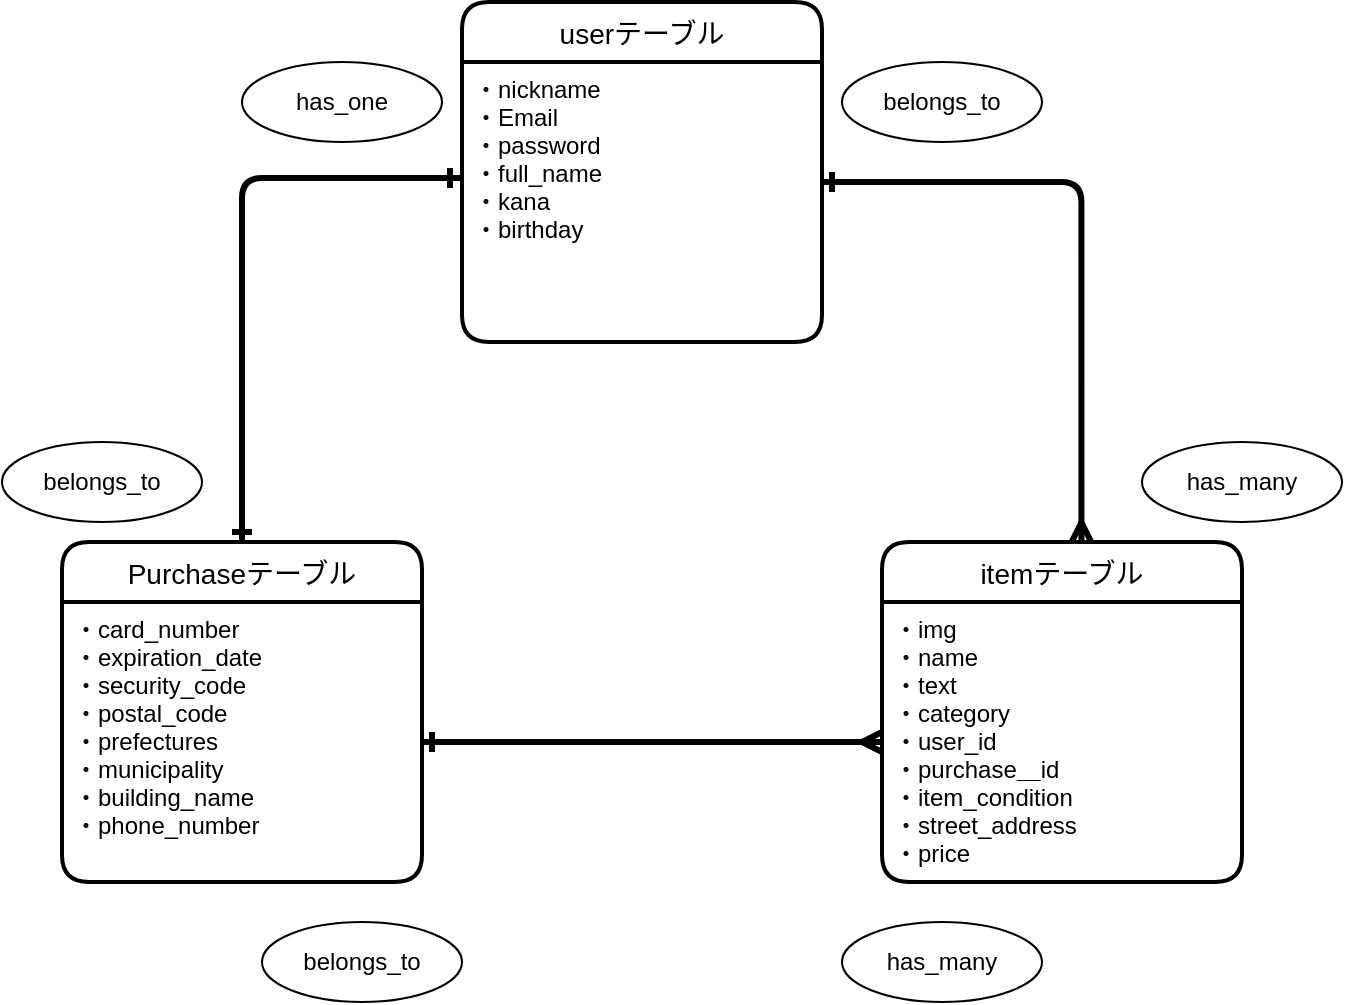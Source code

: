 <mxfile>
    <diagram id="G-xYoj63LwW6w8_Vzsyx" name="ページ1">
        <mxGraphModel dx="1299" dy="912" grid="1" gridSize="10" guides="1" tooltips="1" connect="1" arrows="1" fold="1" page="1" pageScale="1" pageWidth="827" pageHeight="1169" math="0" shadow="0">
            <root>
                <mxCell id="0"/>
                <mxCell id="1" parent="0"/>
                <mxCell id="49" value="itemテーブル" style="swimlane;childLayout=stackLayout;horizontal=1;startSize=30;horizontalStack=0;rounded=1;fontSize=14;fontStyle=0;strokeWidth=2;resizeParent=0;resizeLast=1;shadow=0;dashed=0;align=center;" parent="1" vertex="1">
                    <mxGeometry x="580" y="500" width="180" height="170" as="geometry"/>
                </mxCell>
                <mxCell id="50" value="・img&#10;・name&#10;・text&#10;・category&#10;・user_id&#10;・purchase＿id&#10;・item_condition&#10;・street_address&#10;・price" style="align=left;strokeColor=none;fillColor=none;spacingLeft=4;fontSize=12;verticalAlign=top;resizable=0;rotatable=0;part=1;" parent="49" vertex="1">
                    <mxGeometry y="30" width="180" height="140" as="geometry"/>
                </mxCell>
                <mxCell id="73" style="edgeStyle=orthogonalEdgeStyle;rounded=1;jumpSize=6;orthogonalLoop=1;jettySize=auto;html=1;endArrow=ERone;endFill=0;strokeWidth=3;startArrow=ERone;startFill=0;" parent="1" source="51" edge="1">
                    <mxGeometry relative="1" as="geometry">
                        <mxPoint x="369" y="318" as="targetPoint"/>
                        <Array as="points">
                            <mxPoint x="260" y="318"/>
                        </Array>
                    </mxGeometry>
                </mxCell>
                <mxCell id="51" value="Purchaseテーブル" style="swimlane;childLayout=stackLayout;horizontal=1;startSize=30;horizontalStack=0;rounded=1;fontSize=14;fontStyle=0;strokeWidth=2;resizeParent=0;resizeLast=1;shadow=0;dashed=0;align=center;" parent="1" vertex="1">
                    <mxGeometry x="170" y="500" width="180" height="170" as="geometry"/>
                </mxCell>
                <mxCell id="52" value="・card_number&#10;・expiration_date&#10;・security_code&#10;・postal_code&#10;・prefectures&#10;・municipality&#10;・building_name&#10;・phone_number" style="align=left;strokeColor=none;fillColor=none;spacingLeft=4;fontSize=12;verticalAlign=top;resizable=0;rotatable=0;part=1;" parent="51" vertex="1">
                    <mxGeometry y="30" width="180" height="140" as="geometry"/>
                </mxCell>
                <mxCell id="53" value="userテーブル" style="swimlane;childLayout=stackLayout;horizontal=1;startSize=30;horizontalStack=0;rounded=1;fontSize=14;fontStyle=0;strokeWidth=2;resizeParent=0;resizeLast=1;shadow=0;dashed=0;align=center;" parent="1" vertex="1">
                    <mxGeometry x="370" y="230" width="180" height="170" as="geometry"/>
                </mxCell>
                <mxCell id="54" value="・nickname&#10;・Email&#10;・password&#10;・full_name&#10;・kana&#10;・birthday" style="align=left;strokeColor=none;fillColor=none;spacingLeft=4;fontSize=12;verticalAlign=top;resizable=0;rotatable=0;part=1;" parent="53" vertex="1">
                    <mxGeometry y="30" width="180" height="140" as="geometry"/>
                </mxCell>
                <mxCell id="69" style="edgeStyle=orthogonalEdgeStyle;rounded=1;jumpSize=6;orthogonalLoop=1;jettySize=auto;html=1;endArrow=ERmany;endFill=0;strokeWidth=3;entryX=0.554;entryY=0.001;entryDx=0;entryDy=0;entryPerimeter=0;startArrow=ERone;startFill=0;" parent="1" source="54" target="49" edge="1">
                    <mxGeometry relative="1" as="geometry">
                        <mxPoint x="680" y="495" as="targetPoint"/>
                        <Array as="points">
                            <mxPoint x="680" y="320"/>
                        </Array>
                    </mxGeometry>
                </mxCell>
                <mxCell id="70" style="edgeStyle=orthogonalEdgeStyle;rounded=1;jumpSize=6;orthogonalLoop=1;jettySize=auto;html=1;endArrow=ERmany;endFill=0;strokeWidth=3;entryX=0;entryY=0.5;entryDx=0;entryDy=0;startArrow=ERone;startFill=0;" parent="1" source="52" target="50" edge="1">
                    <mxGeometry relative="1" as="geometry">
                        <mxPoint x="570" y="600" as="targetPoint"/>
                    </mxGeometry>
                </mxCell>
                <mxCell id="74" value="has_one" style="ellipse;whiteSpace=wrap;html=1;align=center;" vertex="1" parent="1">
                    <mxGeometry x="260" y="260" width="100" height="40" as="geometry"/>
                </mxCell>
                <mxCell id="75" value="belongs_to" style="ellipse;whiteSpace=wrap;html=1;align=center;" vertex="1" parent="1">
                    <mxGeometry x="140" y="450" width="100" height="40" as="geometry"/>
                </mxCell>
                <mxCell id="76" value="belongs_to" style="ellipse;whiteSpace=wrap;html=1;align=center;" vertex="1" parent="1">
                    <mxGeometry x="270" y="690" width="100" height="40" as="geometry"/>
                </mxCell>
                <mxCell id="77" value="has_many" style="ellipse;whiteSpace=wrap;html=1;align=center;" vertex="1" parent="1">
                    <mxGeometry x="560" y="690" width="100" height="40" as="geometry"/>
                </mxCell>
                <mxCell id="78" value="has_many" style="ellipse;whiteSpace=wrap;html=1;align=center;" vertex="1" parent="1">
                    <mxGeometry x="710" y="450" width="100" height="40" as="geometry"/>
                </mxCell>
                <mxCell id="79" value="belongs_to" style="ellipse;whiteSpace=wrap;html=1;align=center;" vertex="1" parent="1">
                    <mxGeometry x="560" y="260" width="100" height="40" as="geometry"/>
                </mxCell>
            </root>
        </mxGraphModel>
    </diagram>
</mxfile>